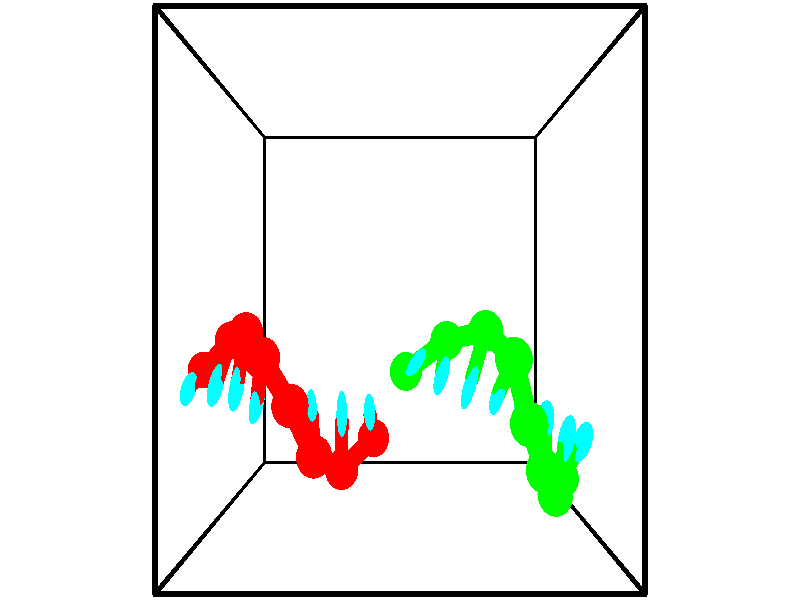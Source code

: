 // switches for output
#declare DRAW_BASES = 1; // possible values are 0, 1; only relevant for DNA ribbons
#declare DRAW_BASES_TYPE = 3; // possible values are 1, 2, 3; only relevant for DNA ribbons
#declare DRAW_FOG = 0; // set to 1 to enable fog

#include "colors.inc"

#include "transforms.inc"
background { rgb <1, 1, 1>}

#default {
   normal{
       ripples 0.25
       frequency 0.20
       turbulence 0.2
       lambda 5
   }
	finish {
		phong 0.1
		phong_size 40.
	}
}

// original window dimensions: 1024x640


// camera settings

camera {
	sky <-0, 1, 0>
	up <-0, 1, 0>
	right 1.6 * <1, 0, 0>
	location <2.5, 2.5, 11.1562>
	look_at <2.5, 2.5, 2.5>
	direction <0, 0, -8.6562>
	angle 67.0682
}


# declare cpy_camera_pos = <2.5, 2.5, 11.1562>;
# if (DRAW_FOG = 1)
fog {
	fog_type 2
	up vnormalize(cpy_camera_pos)
	color rgbt<1,1,1,0.3>
	distance 1e-5
	fog_alt 3e-3
	fog_offset 4
}
# end


// LIGHTS

# declare lum = 6;
global_settings {
	ambient_light rgb lum * <0.05, 0.05, 0.05>
	max_trace_level 15
}# declare cpy_direct_light_amount = 0.25;
light_source
{	1000 * <-1, -1, 1>,
	rgb lum * cpy_direct_light_amount
	parallel
}

light_source
{	1000 * <1, 1, -1>,
	rgb lum * cpy_direct_light_amount
	parallel
}

// strand 0

// nucleotide -1

// particle -1
sphere {
	<2.077032, 0.669755, 1.552655> 0.250000
	pigment { color rgbt <1,0,0,0> }
	no_shadow
}
cylinder {
	<2.058868, 0.914001, 1.868904>,  <2.047971, 1.060549, 2.058654>, 0.100000
	pigment { color rgbt <1,0,0,0> }
	no_shadow
}
cylinder {
	<2.058868, 0.914001, 1.868904>,  <2.077032, 0.669755, 1.552655>, 0.100000
	pigment { color rgbt <1,0,0,0> }
	no_shadow
}

// particle -1
sphere {
	<2.058868, 0.914001, 1.868904> 0.100000
	pigment { color rgbt <1,0,0,0> }
	no_shadow
}
sphere {
	0, 1
	scale<0.080000,0.200000,0.300000>
	matrix <-0.998848, -0.015485, -0.045408,
		-0.015485, -0.791775, 0.610616,
		0.045408, -0.610616, -0.790624,
		2.045246, 1.097186, 2.106091>
	pigment { color rgbt <0,1,1,0> }
	no_shadow
}
cylinder {
	<1.623511, 0.373926, 2.067893>,  <2.077032, 0.669755, 1.552655>, 0.130000
	pigment { color rgbt <1,0,0,0> }
	no_shadow
}

// nucleotide -1

// particle -1
sphere {
	<1.623511, 0.373926, 2.067893> 0.250000
	pigment { color rgbt <1,0,0,0> }
	no_shadow
}
cylinder {
	<1.626518, 0.772842, 2.097160>,  <1.628323, 1.012192, 2.114721>, 0.100000
	pigment { color rgbt <1,0,0,0> }
	no_shadow
}
cylinder {
	<1.626518, 0.772842, 2.097160>,  <1.623511, 0.373926, 2.067893>, 0.100000
	pigment { color rgbt <1,0,0,0> }
	no_shadow
}

// particle -1
sphere {
	<1.626518, 0.772842, 2.097160> 0.100000
	pigment { color rgbt <1,0,0,0> }
	no_shadow
}
sphere {
	0, 1
	scale<0.080000,0.200000,0.300000>
	matrix <-0.993496, -0.000864, 0.113859,
		0.113614, -0.073548, 0.990799,
		0.007518, 0.997291, 0.073168,
		1.628774, 1.072030, 2.119111>
	pigment { color rgbt <0,1,1,0> }
	no_shadow
}
cylinder {
	<1.295539, 0.669579, 2.690386>,  <1.623511, 0.373926, 2.067893>, 0.130000
	pigment { color rgbt <1,0,0,0> }
	no_shadow
}

// nucleotide -1

// particle -1
sphere {
	<1.295539, 0.669579, 2.690386> 0.250000
	pigment { color rgbt <1,0,0,0> }
	no_shadow
}
cylinder {
	<1.232243, 0.934982, 2.397888>,  <1.194264, 1.094224, 2.222390>, 0.100000
	pigment { color rgbt <1,0,0,0> }
	no_shadow
}
cylinder {
	<1.232243, 0.934982, 2.397888>,  <1.295539, 0.669579, 2.690386>, 0.100000
	pigment { color rgbt <1,0,0,0> }
	no_shadow
}

// particle -1
sphere {
	<1.232243, 0.934982, 2.397888> 0.100000
	pigment { color rgbt <1,0,0,0> }
	no_shadow
}
sphere {
	0, 1
	scale<0.080000,0.200000,0.300000>
	matrix <-0.980327, -0.017087, 0.196640,
		0.117977, 0.747974, 0.653158,
		-0.158242, 0.663507, -0.731243,
		1.184770, 1.134035, 2.178515>
	pigment { color rgbt <0,1,1,0> }
	no_shadow
}
cylinder {
	<0.997403, 1.295264, 2.909340>,  <1.295539, 0.669579, 2.690386>, 0.130000
	pigment { color rgbt <1,0,0,0> }
	no_shadow
}

// nucleotide -1

// particle -1
sphere {
	<0.997403, 1.295264, 2.909340> 0.250000
	pigment { color rgbt <1,0,0,0> }
	no_shadow
}
cylinder {
	<0.893902, 1.222656, 2.529846>,  <0.831801, 1.179092, 2.302150>, 0.100000
	pigment { color rgbt <1,0,0,0> }
	no_shadow
}
cylinder {
	<0.893902, 1.222656, 2.529846>,  <0.997403, 1.295264, 2.909340>, 0.100000
	pigment { color rgbt <1,0,0,0> }
	no_shadow
}

// particle -1
sphere {
	<0.893902, 1.222656, 2.529846> 0.100000
	pigment { color rgbt <1,0,0,0> }
	no_shadow
}
sphere {
	0, 1
	scale<0.080000,0.200000,0.300000>
	matrix <-0.907769, 0.381403, 0.174607,
		0.330156, 0.906412, -0.263466,
		-0.258753, -0.181519, -0.948735,
		0.816276, 1.168201, 2.245226>
	pigment { color rgbt <0,1,1,0> }
	no_shadow
}
cylinder {
	<0.557608, 1.820263, 2.663074>,  <0.997403, 1.295264, 2.909340>, 0.130000
	pigment { color rgbt <1,0,0,0> }
	no_shadow
}

// nucleotide -1

// particle -1
sphere {
	<0.557608, 1.820263, 2.663074> 0.250000
	pigment { color rgbt <1,0,0,0> }
	no_shadow
}
cylinder {
	<0.468204, 1.487762, 2.459480>,  <0.414563, 1.288262, 2.337324>, 0.100000
	pigment { color rgbt <1,0,0,0> }
	no_shadow
}
cylinder {
	<0.468204, 1.487762, 2.459480>,  <0.557608, 1.820263, 2.663074>, 0.100000
	pigment { color rgbt <1,0,0,0> }
	no_shadow
}

// particle -1
sphere {
	<0.468204, 1.487762, 2.459480> 0.100000
	pigment { color rgbt <1,0,0,0> }
	no_shadow
}
sphere {
	0, 1
	scale<0.080000,0.200000,0.300000>
	matrix <-0.941060, 0.320044, -0.109440,
		0.253869, 0.454522, -0.853792,
		-0.223508, -0.831253, -0.508982,
		0.401152, 1.238387, 2.306785>
	pigment { color rgbt <0,1,1,0> }
	no_shadow
}
cylinder {
	<0.192207, 2.097916, 2.114578>,  <0.557608, 1.820263, 2.663074>, 0.130000
	pigment { color rgbt <1,0,0,0> }
	no_shadow
}

// nucleotide -1

// particle -1
sphere {
	<0.192207, 2.097916, 2.114578> 0.250000
	pigment { color rgbt <1,0,0,0> }
	no_shadow
}
cylinder {
	<0.119282, 1.705276, 2.137291>,  <0.075527, 1.469692, 2.150918>, 0.100000
	pigment { color rgbt <1,0,0,0> }
	no_shadow
}
cylinder {
	<0.119282, 1.705276, 2.137291>,  <0.192207, 2.097916, 2.114578>, 0.100000
	pigment { color rgbt <1,0,0,0> }
	no_shadow
}

// particle -1
sphere {
	<0.119282, 1.705276, 2.137291> 0.100000
	pigment { color rgbt <1,0,0,0> }
	no_shadow
}
sphere {
	0, 1
	scale<0.080000,0.200000,0.300000>
	matrix <-0.973863, 0.172315, -0.147979,
		0.135472, -0.082277, -0.987359,
		-0.182312, -0.981599, 0.056783,
		0.064588, 1.410797, 2.154325>
	pigment { color rgbt <0,1,1,0> }
	no_shadow
}
cylinder {
	<-0.195272, 1.965512, 1.527717>,  <0.192207, 2.097916, 2.114578>, 0.130000
	pigment { color rgbt <1,0,0,0> }
	no_shadow
}

// nucleotide -1

// particle -1
sphere {
	<-0.195272, 1.965512, 1.527717> 0.250000
	pigment { color rgbt <1,0,0,0> }
	no_shadow
}
cylinder {
	<-0.258053, 1.653091, 1.769485>,  <-0.295721, 1.465639, 1.914547>, 0.100000
	pigment { color rgbt <1,0,0,0> }
	no_shadow
}
cylinder {
	<-0.258053, 1.653091, 1.769485>,  <-0.195272, 1.965512, 1.527717>, 0.100000
	pigment { color rgbt <1,0,0,0> }
	no_shadow
}

// particle -1
sphere {
	<-0.258053, 1.653091, 1.769485> 0.100000
	pigment { color rgbt <1,0,0,0> }
	no_shadow
}
sphere {
	0, 1
	scale<0.080000,0.200000,0.300000>
	matrix <-0.987265, 0.107999, -0.116805,
		0.025954, -0.615057, -0.788055,
		-0.156951, -0.781051, 0.604422,
		-0.305138, 1.418776, 1.950812>
	pigment { color rgbt <0,1,1,0> }
	no_shadow
}
cylinder {
	<-0.729802, 1.540589, 1.227855>,  <-0.195273, 1.965512, 1.527717>, 0.130000
	pigment { color rgbt <1,0,0,0> }
	no_shadow
}

// nucleotide -1

// particle -1
sphere {
	<-0.729802, 1.540589, 1.227855> 0.250000
	pigment { color rgbt <1,0,0,0> }
	no_shadow
}
cylinder {
	<-0.734291, 1.440796, 1.615181>,  <-0.736985, 1.380920, 1.847576>, 0.100000
	pigment { color rgbt <1,0,0,0> }
	no_shadow
}
cylinder {
	<-0.734291, 1.440796, 1.615181>,  <-0.729802, 1.540589, 1.227855>, 0.100000
	pigment { color rgbt <1,0,0,0> }
	no_shadow
}

// particle -1
sphere {
	<-0.734291, 1.440796, 1.615181> 0.100000
	pigment { color rgbt <1,0,0,0> }
	no_shadow
}
sphere {
	0, 1
	scale<0.080000,0.200000,0.300000>
	matrix <-0.989975, 0.139125, 0.024371,
		-0.140797, -0.958333, -0.248544,
		-0.011223, -0.249484, 0.968314,
		-0.737658, 1.365951, 1.905675>
	pigment { color rgbt <0,1,1,0> }
	no_shadow
}
// strand 1

// nucleotide -1

// particle -1
sphere {
	<2.591525, 1.574125, 1.758179> 0.250000
	pigment { color rgbt <0,1,0,0> }
	no_shadow
}
cylinder {
	<2.672457, 1.672562, 2.137337>,  <2.721016, 1.731624, 2.364831>, 0.100000
	pigment { color rgbt <0,1,0,0> }
	no_shadow
}
cylinder {
	<2.672457, 1.672562, 2.137337>,  <2.591525, 1.574125, 1.758179>, 0.100000
	pigment { color rgbt <0,1,0,0> }
	no_shadow
}

// particle -1
sphere {
	<2.672457, 1.672562, 2.137337> 0.100000
	pigment { color rgbt <0,1,0,0> }
	no_shadow
}
sphere {
	0, 1
	scale<0.080000,0.200000,0.300000>
	matrix <0.782412, -0.622738, -0.005333,
		0.588977, 0.742722, -0.318543,
		0.202330, 0.246091, 0.947893,
		2.733156, 1.746389, 2.421705>
	pigment { color rgbt <0,1,1,0> }
	no_shadow
}
cylinder {
	<3.219408, 1.980141, 1.845868>,  <2.591525, 1.574125, 1.758179>, 0.130000
	pigment { color rgbt <0,1,0,0> }
	no_shadow
}

// nucleotide -1

// particle -1
sphere {
	<3.219408, 1.980141, 1.845868> 0.250000
	pigment { color rgbt <0,1,0,0> }
	no_shadow
}
cylinder {
	<3.152670, 1.757858, 2.171654>,  <3.112627, 1.624489, 2.367125>, 0.100000
	pigment { color rgbt <0,1,0,0> }
	no_shadow
}
cylinder {
	<3.152670, 1.757858, 2.171654>,  <3.219408, 1.980141, 1.845868>, 0.100000
	pigment { color rgbt <0,1,0,0> }
	no_shadow
}

// particle -1
sphere {
	<3.152670, 1.757858, 2.171654> 0.100000
	pigment { color rgbt <0,1,0,0> }
	no_shadow
}
sphere {
	0, 1
	scale<0.080000,0.200000,0.300000>
	matrix <0.897137, -0.428244, -0.108407,
		0.409032, 0.712599, 0.569995,
		-0.166846, -0.555706, 0.814465,
		3.102616, 1.591146, 2.415993>
	pigment { color rgbt <0,1,1,0> }
	no_shadow
}
cylinder {
	<3.739660, 2.128861, 2.422919>,  <3.219408, 1.980141, 1.845868>, 0.130000
	pigment { color rgbt <0,1,0,0> }
	no_shadow
}

// nucleotide -1

// particle -1
sphere {
	<3.739660, 2.128861, 2.422919> 0.250000
	pigment { color rgbt <0,1,0,0> }
	no_shadow
}
cylinder {
	<3.608805, 1.750885, 2.419586>,  <3.530291, 1.524100, 2.417586>, 0.100000
	pigment { color rgbt <0,1,0,0> }
	no_shadow
}
cylinder {
	<3.608805, 1.750885, 2.419586>,  <3.739660, 2.128861, 2.422919>, 0.100000
	pigment { color rgbt <0,1,0,0> }
	no_shadow
}

// particle -1
sphere {
	<3.608805, 1.750885, 2.419586> 0.100000
	pigment { color rgbt <0,1,0,0> }
	no_shadow
}
sphere {
	0, 1
	scale<0.080000,0.200000,0.300000>
	matrix <0.943763, -0.326259, -0.053541,
		0.047875, -0.025379, 0.998531,
		-0.327139, -0.944940, -0.008333,
		3.510663, 1.467403, 2.417086>
	pigment { color rgbt <0,1,1,0> }
	no_shadow
}
cylinder {
	<4.040470, 1.833527, 2.992543>,  <3.739660, 2.128861, 2.422919>, 0.130000
	pigment { color rgbt <0,1,0,0> }
	no_shadow
}

// nucleotide -1

// particle -1
sphere {
	<4.040470, 1.833527, 2.992543> 0.250000
	pigment { color rgbt <0,1,0,0> }
	no_shadow
}
cylinder {
	<3.960020, 1.563171, 2.708931>,  <3.911750, 1.400958, 2.538764>, 0.100000
	pigment { color rgbt <0,1,0,0> }
	no_shadow
}
cylinder {
	<3.960020, 1.563171, 2.708931>,  <4.040470, 1.833527, 2.992543>, 0.100000
	pigment { color rgbt <0,1,0,0> }
	no_shadow
}

// particle -1
sphere {
	<3.960020, 1.563171, 2.708931> 0.100000
	pigment { color rgbt <0,1,0,0> }
	no_shadow
}
sphere {
	0, 1
	scale<0.080000,0.200000,0.300000>
	matrix <0.969162, -0.242514, -0.043735,
		-0.142390, -0.695961, 0.703820,
		-0.201124, -0.675888, -0.709031,
		3.899683, 1.360405, 2.496222>
	pigment { color rgbt <0,1,1,0> }
	no_shadow
}
cylinder {
	<4.209569, 1.128483, 3.163383>,  <4.040470, 1.833527, 2.992543>, 0.130000
	pigment { color rgbt <0,1,0,0> }
	no_shadow
}

// nucleotide -1

// particle -1
sphere {
	<4.209569, 1.128483, 3.163383> 0.250000
	pigment { color rgbt <0,1,0,0> }
	no_shadow
}
cylinder {
	<4.232054, 1.175690, 2.766815>,  <4.245545, 1.204014, 2.528875>, 0.100000
	pigment { color rgbt <0,1,0,0> }
	no_shadow
}
cylinder {
	<4.232054, 1.175690, 2.766815>,  <4.209569, 1.128483, 3.163383>, 0.100000
	pigment { color rgbt <0,1,0,0> }
	no_shadow
}

// particle -1
sphere {
	<4.232054, 1.175690, 2.766815> 0.100000
	pigment { color rgbt <0,1,0,0> }
	no_shadow
}
sphere {
	0, 1
	scale<0.080000,0.200000,0.300000>
	matrix <0.913840, -0.406060, 0.003477,
		-0.402166, -0.906194, -0.130675,
		0.056212, 0.118017, -0.991419,
		4.248918, 1.211095, 2.469389>
	pigment { color rgbt <0,1,1,0> }
	no_shadow
}
cylinder {
	<4.466968, 0.557006, 2.949019>,  <4.209569, 1.128483, 3.163383>, 0.130000
	pigment { color rgbt <0,1,0,0> }
	no_shadow
}

// nucleotide -1

// particle -1
sphere {
	<4.466968, 0.557006, 2.949019> 0.250000
	pigment { color rgbt <0,1,0,0> }
	no_shadow
}
cylinder {
	<4.531992, 0.831833, 2.665749>,  <4.571006, 0.996729, 2.495786>, 0.100000
	pigment { color rgbt <0,1,0,0> }
	no_shadow
}
cylinder {
	<4.531992, 0.831833, 2.665749>,  <4.466968, 0.557006, 2.949019>, 0.100000
	pigment { color rgbt <0,1,0,0> }
	no_shadow
}

// particle -1
sphere {
	<4.531992, 0.831833, 2.665749> 0.100000
	pigment { color rgbt <0,1,0,0> }
	no_shadow
}
sphere {
	0, 1
	scale<0.080000,0.200000,0.300000>
	matrix <0.868017, -0.440854, -0.228462,
		-0.469171, -0.577570, -0.668050,
		0.162560, 0.687067, -0.708176,
		4.580760, 1.037953, 2.453296>
	pigment { color rgbt <0,1,1,0> }
	no_shadow
}
cylinder {
	<4.766420, 0.120262, 2.332926>,  <4.466968, 0.557006, 2.949019>, 0.130000
	pigment { color rgbt <0,1,0,0> }
	no_shadow
}

// nucleotide -1

// particle -1
sphere {
	<4.766420, 0.120262, 2.332926> 0.250000
	pigment { color rgbt <0,1,0,0> }
	no_shadow
}
cylinder {
	<4.870575, 0.505142, 2.301003>,  <4.933068, 0.736070, 2.281848>, 0.100000
	pigment { color rgbt <0,1,0,0> }
	no_shadow
}
cylinder {
	<4.870575, 0.505142, 2.301003>,  <4.766420, 0.120262, 2.332926>, 0.100000
	pigment { color rgbt <0,1,0,0> }
	no_shadow
}

// particle -1
sphere {
	<4.870575, 0.505142, 2.301003> 0.100000
	pigment { color rgbt <0,1,0,0> }
	no_shadow
}
sphere {
	0, 1
	scale<0.080000,0.200000,0.300000>
	matrix <0.940925, -0.271424, -0.202460,
		-0.216469, -0.022377, -0.976033,
		0.260388, 0.962200, -0.079810,
		4.948691, 0.793802, 2.277060>
	pigment { color rgbt <0,1,1,0> }
	no_shadow
}
cylinder {
	<5.058200, 0.163302, 1.644358>,  <4.766420, 0.120262, 2.332926>, 0.130000
	pigment { color rgbt <0,1,0,0> }
	no_shadow
}

// nucleotide -1

// particle -1
sphere {
	<5.058200, 0.163302, 1.644358> 0.250000
	pigment { color rgbt <0,1,0,0> }
	no_shadow
}
cylinder {
	<5.168961, 0.475983, 1.867882>,  <5.235417, 0.663591, 2.001996>, 0.100000
	pigment { color rgbt <0,1,0,0> }
	no_shadow
}
cylinder {
	<5.168961, 0.475983, 1.867882>,  <5.058200, 0.163302, 1.644358>, 0.100000
	pigment { color rgbt <0,1,0,0> }
	no_shadow
}

// particle -1
sphere {
	<5.168961, 0.475983, 1.867882> 0.100000
	pigment { color rgbt <0,1,0,0> }
	no_shadow
}
sphere {
	0, 1
	scale<0.080000,0.200000,0.300000>
	matrix <0.958457, -0.183258, -0.218580,
		-0.068458, 0.596120, -0.799972,
		0.276900, 0.781702, 0.558810,
		5.252031, 0.710493, 2.035525>
	pigment { color rgbt <0,1,1,0> }
	no_shadow
}
// box output
cylinder {
	<0.000000, 0.000000, 0.000000>,  <5.000000, 0.000000, 0.000000>, 0.025000
	pigment { color rgbt <0,0,0,0> }
	no_shadow
}
cylinder {
	<0.000000, 0.000000, 0.000000>,  <0.000000, 5.000000, 0.000000>, 0.025000
	pigment { color rgbt <0,0,0,0> }
	no_shadow
}
cylinder {
	<0.000000, 0.000000, 0.000000>,  <0.000000, 0.000000, 5.000000>, 0.025000
	pigment { color rgbt <0,0,0,0> }
	no_shadow
}
cylinder {
	<5.000000, 5.000000, 5.000000>,  <0.000000, 5.000000, 5.000000>, 0.025000
	pigment { color rgbt <0,0,0,0> }
	no_shadow
}
cylinder {
	<5.000000, 5.000000, 5.000000>,  <5.000000, 0.000000, 5.000000>, 0.025000
	pigment { color rgbt <0,0,0,0> }
	no_shadow
}
cylinder {
	<5.000000, 5.000000, 5.000000>,  <5.000000, 5.000000, 0.000000>, 0.025000
	pigment { color rgbt <0,0,0,0> }
	no_shadow
}
cylinder {
	<0.000000, 0.000000, 5.000000>,  <0.000000, 5.000000, 5.000000>, 0.025000
	pigment { color rgbt <0,0,0,0> }
	no_shadow
}
cylinder {
	<0.000000, 0.000000, 5.000000>,  <5.000000, 0.000000, 5.000000>, 0.025000
	pigment { color rgbt <0,0,0,0> }
	no_shadow
}
cylinder {
	<5.000000, 5.000000, 0.000000>,  <0.000000, 5.000000, 0.000000>, 0.025000
	pigment { color rgbt <0,0,0,0> }
	no_shadow
}
cylinder {
	<5.000000, 5.000000, 0.000000>,  <5.000000, 0.000000, 0.000000>, 0.025000
	pigment { color rgbt <0,0,0,0> }
	no_shadow
}
cylinder {
	<5.000000, 0.000000, 5.000000>,  <5.000000, 0.000000, 0.000000>, 0.025000
	pigment { color rgbt <0,0,0,0> }
	no_shadow
}
cylinder {
	<0.000000, 5.000000, 0.000000>,  <0.000000, 5.000000, 5.000000>, 0.025000
	pigment { color rgbt <0,0,0,0> }
	no_shadow
}
// end of box output
